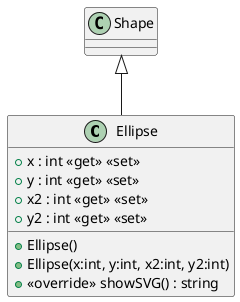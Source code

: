 @startuml
class Ellipse {
    + x : int <<get>> <<set>>
    + y : int <<get>> <<set>>
    + x2 : int <<get>> <<set>>
    + y2 : int <<get>> <<set>>
    + Ellipse()
    + Ellipse(x:int, y:int, x2:int, y2:int)
    + <<override>> showSVG() : string
}
Shape <|-- Ellipse
@enduml
